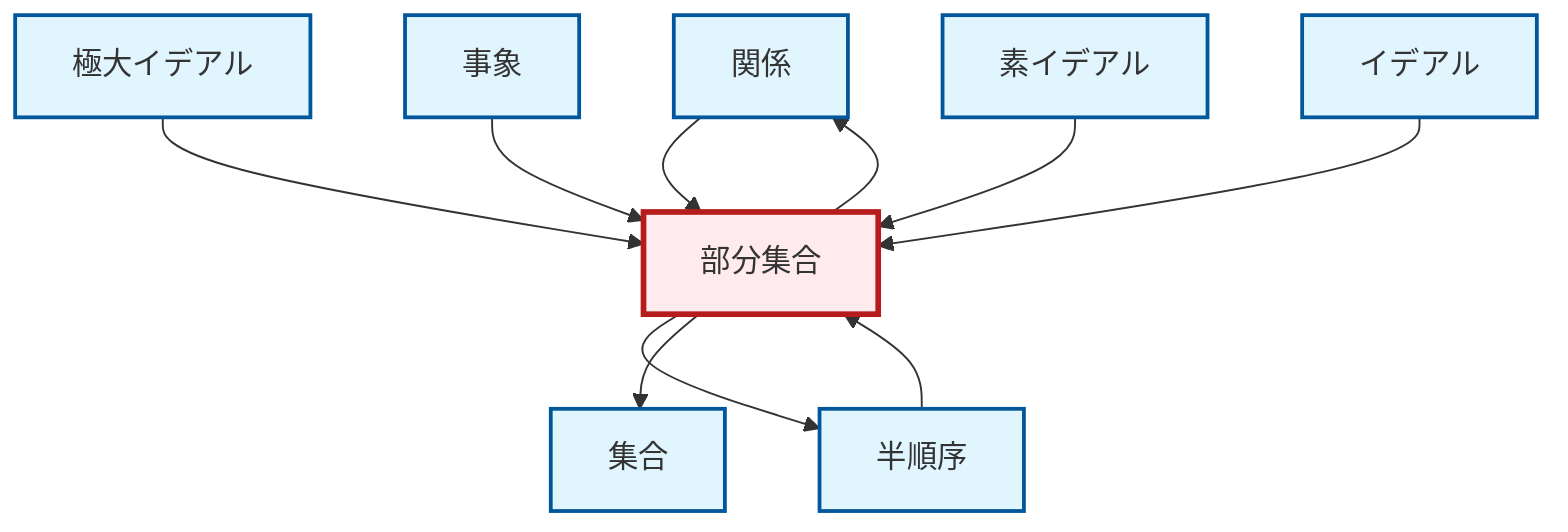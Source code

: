 graph TD
    classDef definition fill:#e1f5fe,stroke:#01579b,stroke-width:2px
    classDef theorem fill:#f3e5f5,stroke:#4a148c,stroke-width:2px
    classDef axiom fill:#fff3e0,stroke:#e65100,stroke-width:2px
    classDef example fill:#e8f5e9,stroke:#1b5e20,stroke-width:2px
    classDef current fill:#ffebee,stroke:#b71c1c,stroke-width:3px
    def-relation["関係"]:::definition
    def-maximal-ideal["極大イデアル"]:::definition
    def-prime-ideal["素イデアル"]:::definition
    def-ideal["イデアル"]:::definition
    def-subset["部分集合"]:::definition
    def-set["集合"]:::definition
    def-event["事象"]:::definition
    def-partial-order["半順序"]:::definition
    def-relation --> def-subset
    def-maximal-ideal --> def-subset
    def-event --> def-subset
    def-subset --> def-partial-order
    def-prime-ideal --> def-subset
    def-ideal --> def-subset
    def-partial-order --> def-subset
    def-subset --> def-set
    def-subset --> def-relation
    class def-subset current